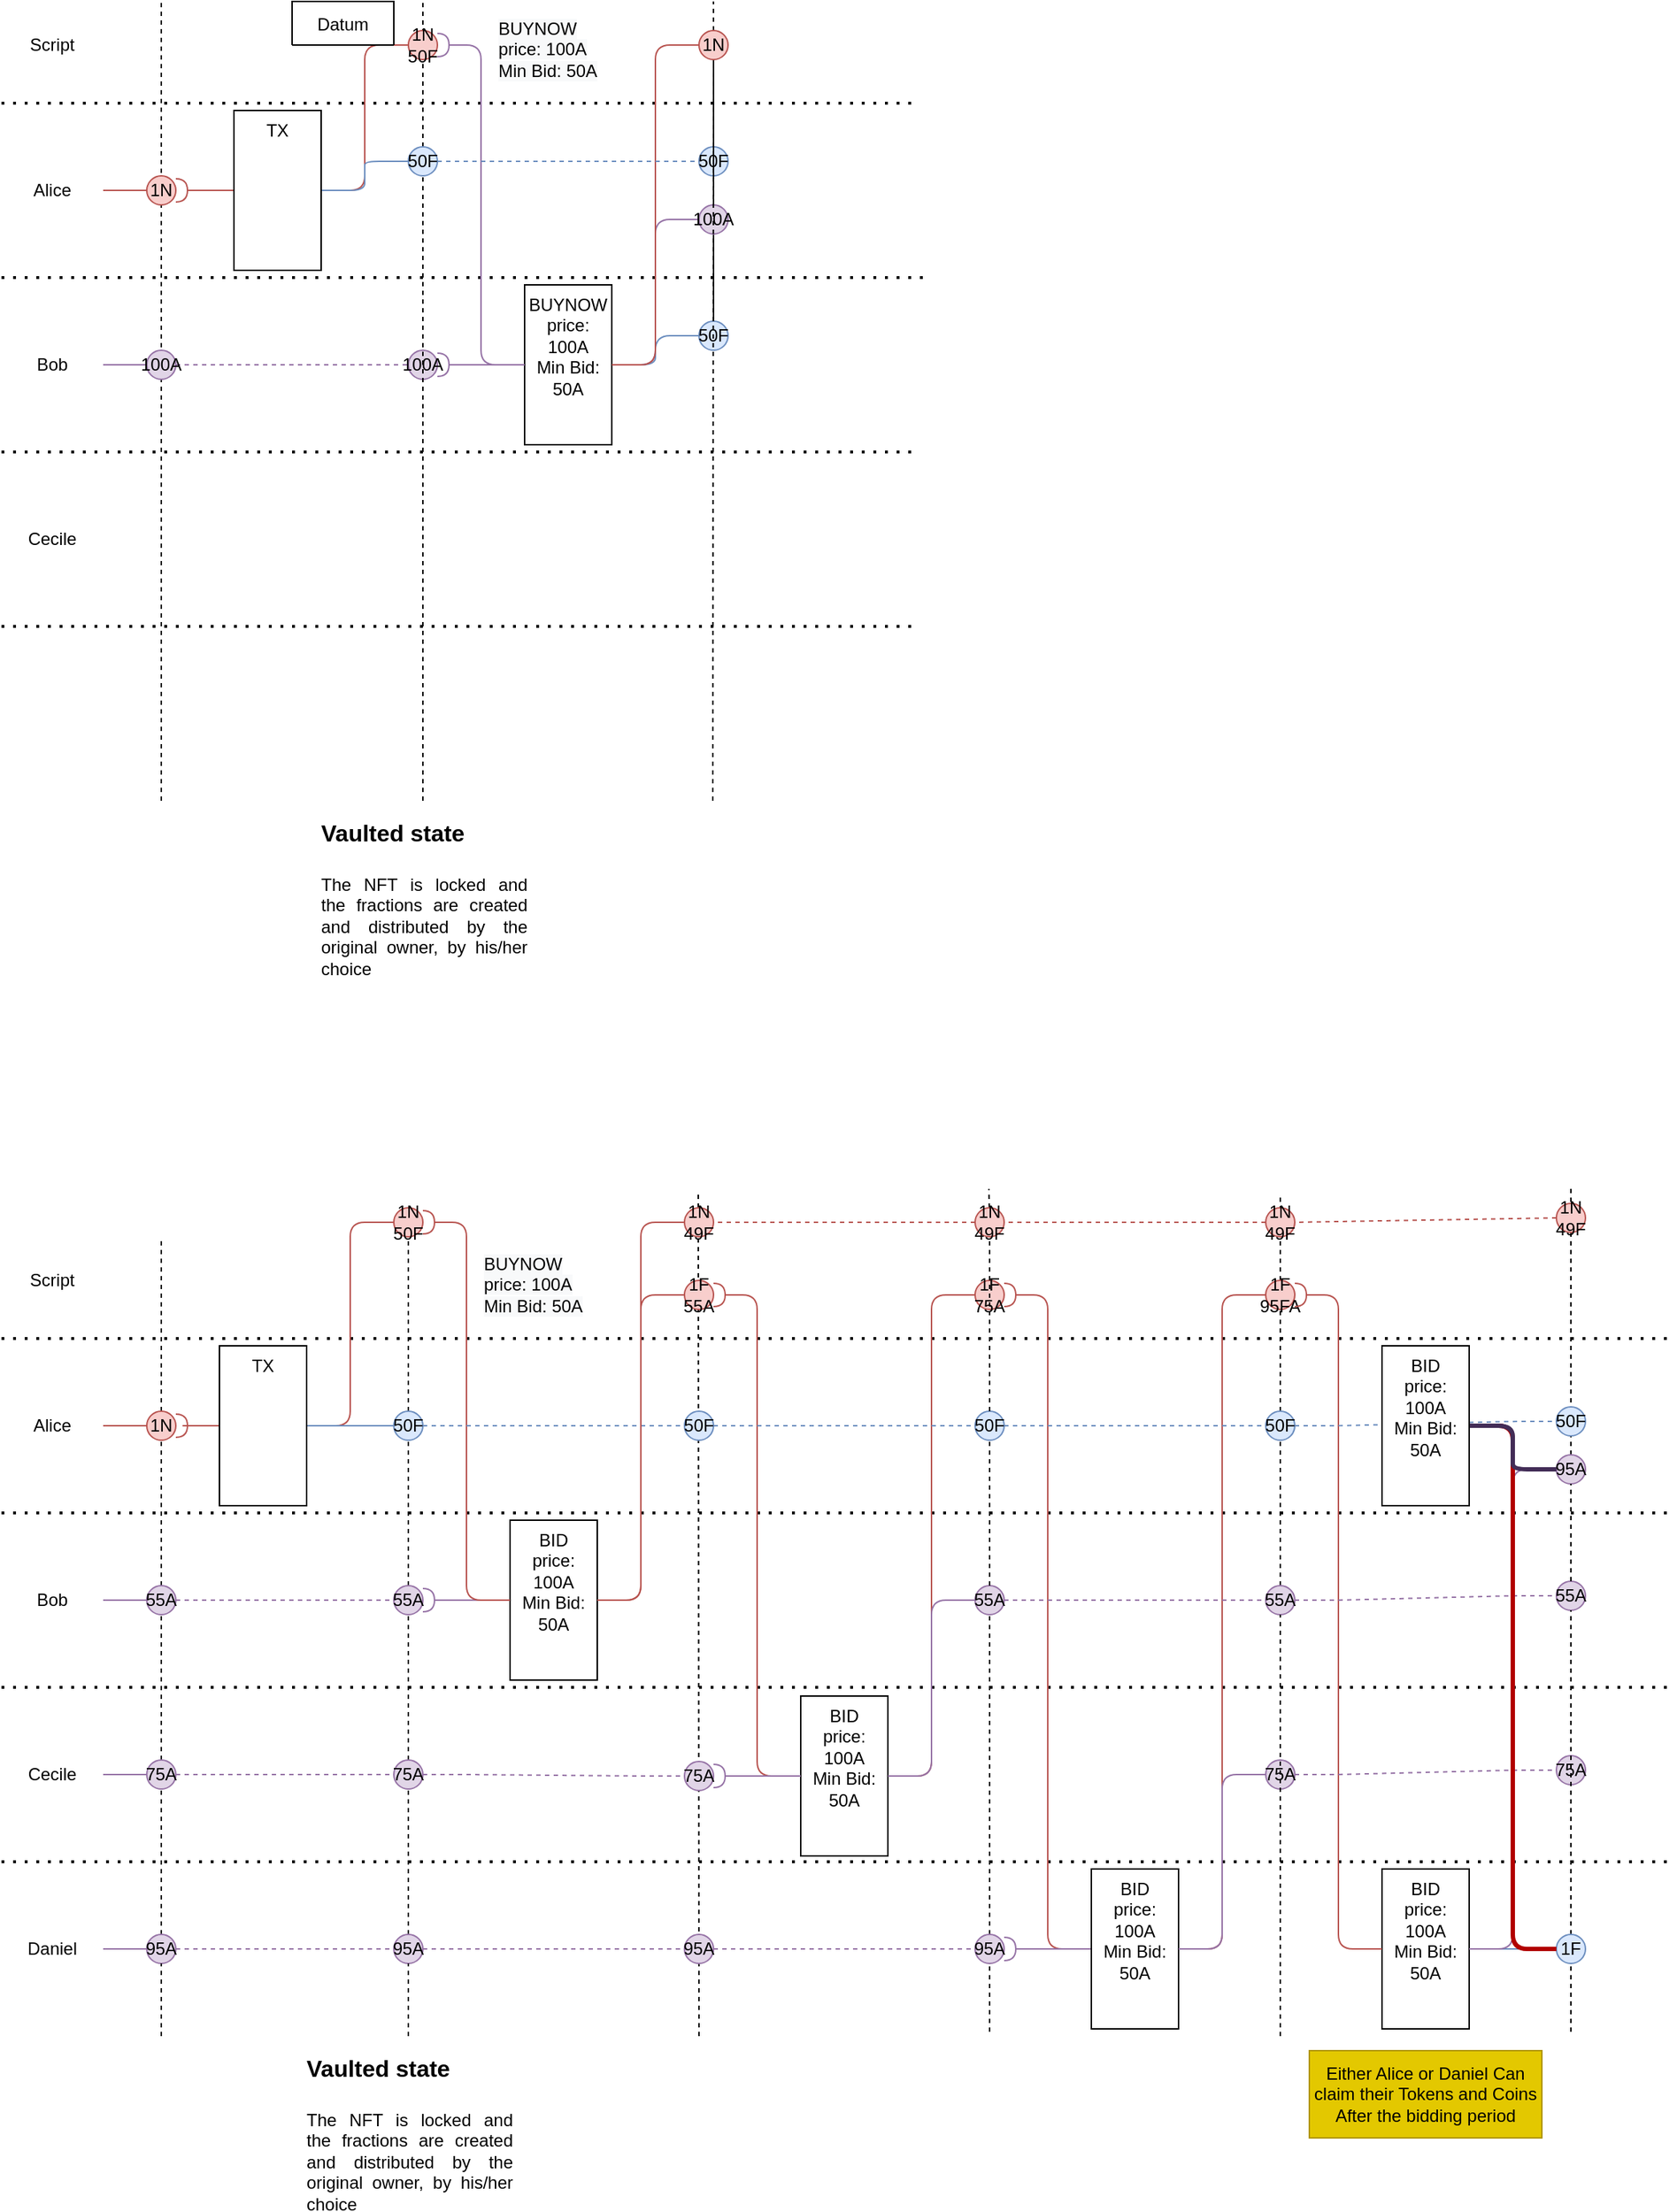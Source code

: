 <mxfile version="15.6.2" type="github">
  <diagram id="kgpKYQtTHZ0yAKxKKP6v" name="Page-1">
    <mxGraphModel dx="1541" dy="871" grid="1" gridSize="10" guides="1" tooltips="1" connect="1" arrows="1" fold="1" page="1" pageScale="1" pageWidth="1169" pageHeight="827" math="0" shadow="0">
      <root>
        <mxCell id="0" />
        <mxCell id="1" parent="0" />
        <mxCell id="J2d8FIiIVOvfi4F4Inv3-109" value="" style="endArrow=none;dashed=1;html=1;rounded=0;startArrow=none;" parent="1" source="J2d8FIiIVOvfi4F4Inv3-118" edge="1">
          <mxGeometry width="50" height="50" relative="1" as="geometry">
            <mxPoint x="890" y="1410" as="sourcePoint" />
            <mxPoint x="890" y="830" as="targetPoint" />
          </mxGeometry>
        </mxCell>
        <mxCell id="J2d8FIiIVOvfi4F4Inv3-75" value="" style="endArrow=none;dashed=1;html=1;rounded=0;startArrow=none;" parent="1" edge="1">
          <mxGeometry width="50" height="50" relative="1" as="geometry">
            <mxPoint x="490" y="1410" as="sourcePoint" />
            <mxPoint x="489.5" y="830" as="targetPoint" />
          </mxGeometry>
        </mxCell>
        <mxCell id="NJu2KTwYoveqr3SWlf5l-42" value="" style="endArrow=none;dashed=1;html=1;rounded=0;startArrow=none;" parent="1" source="NJu2KTwYoveqr3SWlf5l-37" edge="1">
          <mxGeometry width="50" height="50" relative="1" as="geometry">
            <mxPoint x="499.5" y="560" as="sourcePoint" />
            <mxPoint x="499.92" y="10" as="targetPoint" />
          </mxGeometry>
        </mxCell>
        <mxCell id="NJu2KTwYoveqr3SWlf5l-25" value="" style="endArrow=none;dashed=1;html=1;rounded=0;startArrow=none;" parent="1" source="NJu2KTwYoveqr3SWlf5l-24" edge="1">
          <mxGeometry width="50" height="50" relative="1" as="geometry">
            <mxPoint x="300" y="560" as="sourcePoint" />
            <mxPoint x="300" y="10" as="targetPoint" />
          </mxGeometry>
        </mxCell>
        <mxCell id="NJu2KTwYoveqr3SWlf5l-29" value="" style="endArrow=none;dashed=1;html=1;rounded=0;" parent="1" edge="1">
          <mxGeometry width="50" height="50" relative="1" as="geometry">
            <mxPoint x="120" y="560" as="sourcePoint" />
            <mxPoint x="120" y="10" as="targetPoint" />
          </mxGeometry>
        </mxCell>
        <mxCell id="NJu2KTwYoveqr3SWlf5l-8" value="" style="endArrow=none;dashed=1;html=1;dashPattern=1 3;strokeWidth=2;rounded=0;" parent="1" edge="1">
          <mxGeometry width="50" height="50" relative="1" as="geometry">
            <mxPoint x="10" y="80" as="sourcePoint" />
            <mxPoint x="640" y="80" as="targetPoint" />
          </mxGeometry>
        </mxCell>
        <mxCell id="NJu2KTwYoveqr3SWlf5l-10" value="" style="endArrow=none;dashed=1;html=1;dashPattern=1 3;strokeWidth=2;rounded=0;" parent="1" edge="1">
          <mxGeometry width="50" height="50" relative="1" as="geometry">
            <mxPoint x="10" y="200" as="sourcePoint" />
            <mxPoint x="650" y="200" as="targetPoint" />
          </mxGeometry>
        </mxCell>
        <mxCell id="NJu2KTwYoveqr3SWlf5l-11" value="Alice" style="text;html=1;strokeColor=none;fillColor=none;align=center;verticalAlign=middle;whiteSpace=wrap;rounded=0;" parent="1" vertex="1">
          <mxGeometry x="10" y="120" width="70" height="40" as="geometry" />
        </mxCell>
        <mxCell id="NJu2KTwYoveqr3SWlf5l-12" value="" style="endArrow=none;dashed=1;html=1;dashPattern=1 3;strokeWidth=2;rounded=0;" parent="1" edge="1">
          <mxGeometry width="50" height="50" relative="1" as="geometry">
            <mxPoint x="10" y="320" as="sourcePoint" />
            <mxPoint x="640" y="320" as="targetPoint" />
          </mxGeometry>
        </mxCell>
        <mxCell id="NJu2KTwYoveqr3SWlf5l-13" value="Bob" style="text;html=1;strokeColor=none;fillColor=none;align=center;verticalAlign=middle;whiteSpace=wrap;rounded=0;" parent="1" vertex="1">
          <mxGeometry x="10" y="240" width="70" height="40" as="geometry" />
        </mxCell>
        <mxCell id="NJu2KTwYoveqr3SWlf5l-14" value="" style="endArrow=none;dashed=1;html=1;dashPattern=1 3;strokeWidth=2;rounded=0;" parent="1" edge="1">
          <mxGeometry width="50" height="50" relative="1" as="geometry">
            <mxPoint x="10" y="440" as="sourcePoint" />
            <mxPoint x="640" y="440" as="targetPoint" />
          </mxGeometry>
        </mxCell>
        <mxCell id="NJu2KTwYoveqr3SWlf5l-15" value="Cecile" style="text;html=1;strokeColor=none;fillColor=none;align=center;verticalAlign=middle;whiteSpace=wrap;rounded=0;" parent="1" vertex="1">
          <mxGeometry x="10" y="360" width="70" height="40" as="geometry" />
        </mxCell>
        <mxCell id="NJu2KTwYoveqr3SWlf5l-20" style="edgeStyle=entityRelationEdgeStyle;rounded=1;orthogonalLoop=1;jettySize=auto;html=1;endArrow=none;endFill=0;startArrow=halfCircle;startFill=0;fillColor=#f8cecc;strokeColor=#b85450;" parent="1" source="NJu2KTwYoveqr3SWlf5l-16" target="NJu2KTwYoveqr3SWlf5l-19" edge="1">
          <mxGeometry relative="1" as="geometry" />
        </mxCell>
        <mxCell id="NJu2KTwYoveqr3SWlf5l-21" style="edgeStyle=entityRelationEdgeStyle;rounded=1;orthogonalLoop=1;jettySize=auto;html=1;startArrow=none;startFill=0;endArrow=none;endFill=0;fillColor=#f8cecc;strokeColor=#b85450;" parent="1" source="NJu2KTwYoveqr3SWlf5l-16" target="NJu2KTwYoveqr3SWlf5l-11" edge="1">
          <mxGeometry relative="1" as="geometry" />
        </mxCell>
        <mxCell id="NJu2KTwYoveqr3SWlf5l-16" value="1N" style="ellipse;whiteSpace=wrap;html=1;aspect=fixed;fillColor=#f8cecc;strokeColor=#b85450;" parent="1" vertex="1">
          <mxGeometry x="110" y="130" width="20" height="20" as="geometry" />
        </mxCell>
        <mxCell id="NJu2KTwYoveqr3SWlf5l-23" style="edgeStyle=entityRelationEdgeStyle;rounded=1;orthogonalLoop=1;jettySize=auto;html=1;startArrow=none;startFill=0;endArrow=none;endFill=0;fillColor=#f8cecc;strokeColor=#b85450;" parent="1" source="NJu2KTwYoveqr3SWlf5l-19" target="NJu2KTwYoveqr3SWlf5l-22" edge="1">
          <mxGeometry relative="1" as="geometry" />
        </mxCell>
        <mxCell id="NJu2KTwYoveqr3SWlf5l-26" style="edgeStyle=entityRelationEdgeStyle;rounded=1;orthogonalLoop=1;jettySize=auto;html=1;entryX=0;entryY=0.5;entryDx=0;entryDy=0;startArrow=none;startFill=0;endArrow=none;endFill=0;fillColor=#dae8fc;strokeColor=#6c8ebf;" parent="1" source="NJu2KTwYoveqr3SWlf5l-19" target="NJu2KTwYoveqr3SWlf5l-24" edge="1">
          <mxGeometry relative="1" as="geometry" />
        </mxCell>
        <mxCell id="NJu2KTwYoveqr3SWlf5l-19" value="TX" style="rounded=0;whiteSpace=wrap;html=1;verticalAlign=top;" parent="1" vertex="1">
          <mxGeometry x="170" y="85" width="60" height="110" as="geometry" />
        </mxCell>
        <mxCell id="NJu2KTwYoveqr3SWlf5l-22" value="1N&lt;br&gt;50F" style="ellipse;whiteSpace=wrap;html=1;aspect=fixed;fillColor=#f8cecc;strokeColor=#b85450;" parent="1" vertex="1">
          <mxGeometry x="290" y="30" width="20" height="20" as="geometry" />
        </mxCell>
        <mxCell id="NJu2KTwYoveqr3SWlf5l-27" value="Script" style="text;html=1;strokeColor=none;fillColor=none;align=center;verticalAlign=middle;whiteSpace=wrap;rounded=0;" parent="1" vertex="1">
          <mxGeometry x="10" y="20" width="70" height="40" as="geometry" />
        </mxCell>
        <mxCell id="NJu2KTwYoveqr3SWlf5l-30" style="edgeStyle=entityRelationEdgeStyle;rounded=1;orthogonalLoop=1;jettySize=auto;html=1;fontColor=default;startArrow=none;startFill=0;endArrow=none;endFill=0;fillColor=#e1d5e7;strokeColor=#9673a6;" parent="1" source="NJu2KTwYoveqr3SWlf5l-28" target="NJu2KTwYoveqr3SWlf5l-13" edge="1">
          <mxGeometry relative="1" as="geometry" />
        </mxCell>
        <mxCell id="NJu2KTwYoveqr3SWlf5l-32" style="edgeStyle=entityRelationEdgeStyle;rounded=1;orthogonalLoop=1;jettySize=auto;html=1;fontColor=default;startArrow=none;startFill=0;endArrow=none;endFill=0;dashed=1;fillColor=#e1d5e7;strokeColor=#9673a6;" parent="1" source="NJu2KTwYoveqr3SWlf5l-28" target="NJu2KTwYoveqr3SWlf5l-31" edge="1">
          <mxGeometry relative="1" as="geometry" />
        </mxCell>
        <mxCell id="NJu2KTwYoveqr3SWlf5l-28" value="100A" style="ellipse;whiteSpace=wrap;html=1;aspect=fixed;fillColor=#e1d5e7;strokeColor=#9673a6;" parent="1" vertex="1">
          <mxGeometry x="110" y="250" width="20" height="20" as="geometry" />
        </mxCell>
        <mxCell id="NJu2KTwYoveqr3SWlf5l-31" value="100A" style="ellipse;whiteSpace=wrap;html=1;aspect=fixed;fillColor=#e1d5e7;strokeColor=#9673a6;" parent="1" vertex="1">
          <mxGeometry x="290" y="250" width="20" height="20" as="geometry" />
        </mxCell>
        <mxCell id="J2d8FIiIVOvfi4F4Inv3-9" style="edgeStyle=entityRelationEdgeStyle;rounded=1;orthogonalLoop=1;jettySize=auto;html=1;entryX=0;entryY=0.5;entryDx=0;entryDy=0;fontColor=default;startArrow=none;startFill=0;endArrow=none;endFill=0;fillColor=#e1d5e7;strokeColor=#9673a6;" parent="1" source="NJu2KTwYoveqr3SWlf5l-33" target="J2d8FIiIVOvfi4F4Inv3-7" edge="1">
          <mxGeometry relative="1" as="geometry" />
        </mxCell>
        <mxCell id="NJu2KTwYoveqr3SWlf5l-33" value="BUYNOW&lt;br&gt;price: 100A&lt;br&gt;Min Bid:&lt;br&gt;50A" style="rounded=0;whiteSpace=wrap;html=1;verticalAlign=top;" parent="1" vertex="1">
          <mxGeometry x="370" y="205" width="60" height="110" as="geometry" />
        </mxCell>
        <mxCell id="NJu2KTwYoveqr3SWlf5l-34" style="edgeStyle=entityRelationEdgeStyle;rounded=1;orthogonalLoop=1;jettySize=auto;html=1;endArrow=none;endFill=0;startArrow=halfCircle;startFill=0;fillColor=#e1d5e7;strokeColor=#9673a6;exitX=1;exitY=0.5;exitDx=0;exitDy=0;" parent="1" source="NJu2KTwYoveqr3SWlf5l-31" target="NJu2KTwYoveqr3SWlf5l-33" edge="1">
          <mxGeometry relative="1" as="geometry">
            <mxPoint x="140" y="150.0" as="sourcePoint" />
            <mxPoint x="180" y="150.0" as="targetPoint" />
          </mxGeometry>
        </mxCell>
        <mxCell id="NJu2KTwYoveqr3SWlf5l-35" value="&lt;span style=&quot;color: rgb(0 , 0 , 0) ; font-family: &amp;#34;helvetica&amp;#34; ; font-size: 12px ; font-style: normal ; font-weight: 400 ; letter-spacing: normal ; text-align: center ; text-indent: 0px ; text-transform: none ; word-spacing: 0px ; background-color: rgb(248 , 249 , 250) ; display: inline ; float: none&quot;&gt;BUYNOW&lt;/span&gt;&lt;br style=&quot;color: rgb(0 , 0 , 0) ; font-family: &amp;#34;helvetica&amp;#34; ; font-size: 12px ; font-style: normal ; font-weight: 400 ; letter-spacing: normal ; text-align: center ; text-indent: 0px ; text-transform: none ; word-spacing: 0px ; background-color: rgb(248 , 249 , 250)&quot;&gt;&lt;span style=&quot;color: rgb(0 , 0 , 0) ; font-family: &amp;#34;helvetica&amp;#34; ; font-size: 12px ; font-style: normal ; font-weight: 400 ; letter-spacing: normal ; text-align: center ; text-indent: 0px ; text-transform: none ; word-spacing: 0px ; background-color: rgb(248 , 249 , 250) ; display: inline ; float: none&quot;&gt;price: 100A&lt;/span&gt;&lt;br style=&quot;color: rgb(0 , 0 , 0) ; font-family: &amp;#34;helvetica&amp;#34; ; font-size: 12px ; font-style: normal ; font-weight: 400 ; letter-spacing: normal ; text-align: center ; text-indent: 0px ; text-transform: none ; word-spacing: 0px ; background-color: rgb(248 , 249 , 250)&quot;&gt;&lt;span style=&quot;color: rgb(0 , 0 , 0) ; font-family: &amp;#34;helvetica&amp;#34; ; font-size: 12px ; font-style: normal ; font-weight: 400 ; letter-spacing: normal ; text-align: center ; text-indent: 0px ; text-transform: none ; word-spacing: 0px ; background-color: rgb(248 , 249 , 250) ; display: inline ; float: none&quot;&gt;Min Bid:&amp;nbsp;&lt;/span&gt;&lt;span style=&quot;color: rgb(0 , 0 , 0) ; font-family: &amp;#34;helvetica&amp;#34; ; font-size: 12px ; font-style: normal ; font-weight: 400 ; letter-spacing: normal ; text-align: center ; text-indent: 0px ; text-transform: none ; word-spacing: 0px ; background-color: rgb(248 , 249 , 250) ; display: inline ; float: none&quot;&gt;50A&lt;/span&gt;" style="text;whiteSpace=wrap;html=1;fontColor=default;" parent="1" vertex="1">
          <mxGeometry x="350" y="15" width="110" height="50" as="geometry" />
        </mxCell>
        <mxCell id="J2d8FIiIVOvfi4F4Inv3-1" style="edgeStyle=entityRelationEdgeStyle;rounded=1;orthogonalLoop=1;jettySize=auto;html=1;entryX=1;entryY=0.5;entryDx=0;entryDy=0;fontColor=default;startArrow=none;startFill=0;endArrow=none;endFill=0;fillColor=#dae8fc;strokeColor=#6c8ebf;" parent="1" source="NJu2KTwYoveqr3SWlf5l-36" target="NJu2KTwYoveqr3SWlf5l-33" edge="1">
          <mxGeometry relative="1" as="geometry" />
        </mxCell>
        <mxCell id="J2d8FIiIVOvfi4F4Inv3-2" style="edgeStyle=entityRelationEdgeStyle;rounded=1;orthogonalLoop=1;jettySize=auto;html=1;entryX=1;entryY=0.5;entryDx=0;entryDy=0;fontColor=default;startArrow=none;startFill=0;endArrow=none;endFill=0;fillColor=#f8cecc;strokeColor=#b85450;" parent="1" source="NJu2KTwYoveqr3SWlf5l-37" target="NJu2KTwYoveqr3SWlf5l-33" edge="1">
          <mxGeometry relative="1" as="geometry" />
        </mxCell>
        <mxCell id="NJu2KTwYoveqr3SWlf5l-39" style="edgeStyle=entityRelationEdgeStyle;rounded=1;orthogonalLoop=1;jettySize=auto;html=1;endArrow=none;endFill=0;startArrow=halfCircle;startFill=0;fillColor=#e1d5e7;strokeColor=#9673a6;exitX=1;exitY=0.5;exitDx=0;exitDy=0;entryX=0;entryY=0.5;entryDx=0;entryDy=0;" parent="1" source="NJu2KTwYoveqr3SWlf5l-22" target="NJu2KTwYoveqr3SWlf5l-33" edge="1">
          <mxGeometry relative="1" as="geometry">
            <mxPoint x="320.0" y="270.0" as="sourcePoint" />
            <mxPoint x="370" y="270.0" as="targetPoint" />
          </mxGeometry>
        </mxCell>
        <mxCell id="NJu2KTwYoveqr3SWlf5l-41" style="edgeStyle=entityRelationEdgeStyle;rounded=1;orthogonalLoop=1;jettySize=auto;html=1;fontColor=default;startArrow=none;startFill=0;endArrow=none;endFill=0;dashed=1;fillColor=#dae8fc;strokeColor=#6c8ebf;entryX=0;entryY=0.5;entryDx=0;entryDy=0;exitX=1;exitY=0.5;exitDx=0;exitDy=0;" parent="1" source="NJu2KTwYoveqr3SWlf5l-24" target="NJu2KTwYoveqr3SWlf5l-40" edge="1">
          <mxGeometry relative="1" as="geometry">
            <mxPoint x="140" y="270.0" as="sourcePoint" />
            <mxPoint x="300" y="270.0" as="targetPoint" />
          </mxGeometry>
        </mxCell>
        <mxCell id="NJu2KTwYoveqr3SWlf5l-40" value="50F" style="ellipse;aspect=fixed;fillColor=#dae8fc;strokeColor=#6c8ebf;whiteSpace=wrap;html=1;fontColor=default;verticalAlign=middle;" parent="1" vertex="1">
          <mxGeometry x="490" y="110" width="20" height="20" as="geometry" />
        </mxCell>
        <mxCell id="J2d8FIiIVOvfi4F4Inv3-5" value="" style="endArrow=none;dashed=1;html=1;rounded=0;startArrow=none;" parent="1" source="J2d8FIiIVOvfi4F4Inv3-7" target="NJu2KTwYoveqr3SWlf5l-40" edge="1">
          <mxGeometry width="50" height="50" relative="1" as="geometry">
            <mxPoint x="499.5" y="560" as="sourcePoint" />
            <mxPoint x="499.92" y="10" as="targetPoint" />
          </mxGeometry>
        </mxCell>
        <mxCell id="NJu2KTwYoveqr3SWlf5l-36" value="50F" style="ellipse;whiteSpace=wrap;html=1;aspect=fixed;fillColor=#dae8fc;strokeColor=#6c8ebf;" parent="1" vertex="1">
          <mxGeometry x="490" y="230" width="20" height="20" as="geometry" />
        </mxCell>
        <mxCell id="J2d8FIiIVOvfi4F4Inv3-6" value="" style="endArrow=none;dashed=1;html=1;rounded=0;startArrow=none;" parent="1" source="NJu2KTwYoveqr3SWlf5l-37" target="NJu2KTwYoveqr3SWlf5l-36" edge="1">
          <mxGeometry width="50" height="50" relative="1" as="geometry">
            <mxPoint x="499.5" y="560" as="sourcePoint" />
            <mxPoint x="500" y="150" as="targetPoint" />
          </mxGeometry>
        </mxCell>
        <mxCell id="J2d8FIiIVOvfi4F4Inv3-7" value="100A" style="ellipse;whiteSpace=wrap;html=1;aspect=fixed;fillColor=#e1d5e7;strokeColor=#9673a6;" parent="1" vertex="1">
          <mxGeometry x="490" y="150" width="20" height="20" as="geometry" />
        </mxCell>
        <mxCell id="J2d8FIiIVOvfi4F4Inv3-8" value="" style="endArrow=none;dashed=1;html=1;rounded=0;startArrow=none;" parent="1" source="NJu2KTwYoveqr3SWlf5l-36" target="J2d8FIiIVOvfi4F4Inv3-7" edge="1">
          <mxGeometry width="50" height="50" relative="1" as="geometry">
            <mxPoint x="500" y="250" as="sourcePoint" />
            <mxPoint x="500" y="150" as="targetPoint" />
          </mxGeometry>
        </mxCell>
        <mxCell id="J2d8FIiIVOvfi4F4Inv3-11" value="" style="endArrow=none;dashed=1;html=1;rounded=0;" parent="1" target="NJu2KTwYoveqr3SWlf5l-37" edge="1">
          <mxGeometry width="50" height="50" relative="1" as="geometry">
            <mxPoint x="499.5" y="560" as="sourcePoint" />
            <mxPoint x="500" y="270" as="targetPoint" />
          </mxGeometry>
        </mxCell>
        <mxCell id="J2d8FIiIVOvfi4F4Inv3-14" value="" style="endArrow=none;dashed=1;html=1;rounded=0;startArrow=none;" parent="1" source="J2d8FIiIVOvfi4F4Inv3-62" edge="1">
          <mxGeometry width="50" height="50" relative="1" as="geometry">
            <mxPoint x="290" y="1410" as="sourcePoint" />
            <mxPoint x="290" y="860" as="targetPoint" />
          </mxGeometry>
        </mxCell>
        <mxCell id="J2d8FIiIVOvfi4F4Inv3-15" value="" style="endArrow=none;dashed=1;html=1;rounded=0;startArrow=none;" parent="1" source="J2d8FIiIVOvfi4F4Inv3-53" edge="1">
          <mxGeometry width="50" height="50" relative="1" as="geometry">
            <mxPoint x="120" y="1410" as="sourcePoint" />
            <mxPoint x="120" y="860" as="targetPoint" />
          </mxGeometry>
        </mxCell>
        <mxCell id="J2d8FIiIVOvfi4F4Inv3-16" value="" style="endArrow=none;dashed=1;html=1;dashPattern=1 3;strokeWidth=2;rounded=0;" parent="1" edge="1">
          <mxGeometry width="50" height="50" relative="1" as="geometry">
            <mxPoint x="10" y="930" as="sourcePoint" />
            <mxPoint x="1160" y="930" as="targetPoint" />
          </mxGeometry>
        </mxCell>
        <mxCell id="J2d8FIiIVOvfi4F4Inv3-17" value="" style="endArrow=none;dashed=1;html=1;dashPattern=1 3;strokeWidth=2;rounded=0;" parent="1" edge="1">
          <mxGeometry width="50" height="50" relative="1" as="geometry">
            <mxPoint x="10" y="1050" as="sourcePoint" />
            <mxPoint x="1160" y="1050" as="targetPoint" />
          </mxGeometry>
        </mxCell>
        <mxCell id="J2d8FIiIVOvfi4F4Inv3-18" value="Alice" style="text;html=1;strokeColor=none;fillColor=none;align=center;verticalAlign=middle;whiteSpace=wrap;rounded=0;" parent="1" vertex="1">
          <mxGeometry x="10" y="970" width="70" height="40" as="geometry" />
        </mxCell>
        <mxCell id="J2d8FIiIVOvfi4F4Inv3-19" value="" style="endArrow=none;dashed=1;html=1;dashPattern=1 3;strokeWidth=2;rounded=0;" parent="1" edge="1">
          <mxGeometry width="50" height="50" relative="1" as="geometry">
            <mxPoint x="10" y="1170" as="sourcePoint" />
            <mxPoint x="1160" y="1170" as="targetPoint" />
          </mxGeometry>
        </mxCell>
        <mxCell id="J2d8FIiIVOvfi4F4Inv3-20" value="Bob" style="text;html=1;strokeColor=none;fillColor=none;align=center;verticalAlign=middle;whiteSpace=wrap;rounded=0;" parent="1" vertex="1">
          <mxGeometry x="10" y="1090" width="70" height="40" as="geometry" />
        </mxCell>
        <mxCell id="J2d8FIiIVOvfi4F4Inv3-21" value="" style="endArrow=none;dashed=1;html=1;dashPattern=1 3;strokeWidth=2;rounded=0;" parent="1" edge="1">
          <mxGeometry width="50" height="50" relative="1" as="geometry">
            <mxPoint x="10" y="1290" as="sourcePoint" />
            <mxPoint x="1160" y="1290" as="targetPoint" />
          </mxGeometry>
        </mxCell>
        <mxCell id="J2d8FIiIVOvfi4F4Inv3-60" style="edgeStyle=entityRelationEdgeStyle;rounded=1;orthogonalLoop=1;jettySize=auto;html=1;entryX=0;entryY=0.5;entryDx=0;entryDy=0;fontColor=default;startArrow=none;startFill=0;endArrow=none;endFill=0;fillColor=#e1d5e7;strokeColor=#9673a6;" parent="1" source="J2d8FIiIVOvfi4F4Inv3-22" target="J2d8FIiIVOvfi4F4Inv3-53" edge="1">
          <mxGeometry relative="1" as="geometry" />
        </mxCell>
        <mxCell id="J2d8FIiIVOvfi4F4Inv3-22" value="Cecile" style="text;html=1;strokeColor=none;fillColor=none;align=center;verticalAlign=middle;whiteSpace=wrap;rounded=0;" parent="1" vertex="1">
          <mxGeometry x="10" y="1210" width="70" height="40" as="geometry" />
        </mxCell>
        <mxCell id="J2d8FIiIVOvfi4F4Inv3-23" style="edgeStyle=entityRelationEdgeStyle;rounded=1;orthogonalLoop=1;jettySize=auto;html=1;endArrow=none;endFill=0;startArrow=halfCircle;startFill=0;fillColor=#f8cecc;strokeColor=#b85450;" parent="1" source="J2d8FIiIVOvfi4F4Inv3-25" target="J2d8FIiIVOvfi4F4Inv3-28" edge="1">
          <mxGeometry relative="1" as="geometry" />
        </mxCell>
        <mxCell id="J2d8FIiIVOvfi4F4Inv3-24" style="edgeStyle=entityRelationEdgeStyle;rounded=1;orthogonalLoop=1;jettySize=auto;html=1;startArrow=none;startFill=0;endArrow=none;endFill=0;fillColor=#f8cecc;strokeColor=#b85450;" parent="1" source="J2d8FIiIVOvfi4F4Inv3-25" target="J2d8FIiIVOvfi4F4Inv3-18" edge="1">
          <mxGeometry relative="1" as="geometry" />
        </mxCell>
        <mxCell id="J2d8FIiIVOvfi4F4Inv3-25" value="1N" style="ellipse;whiteSpace=wrap;html=1;aspect=fixed;fillColor=#f8cecc;strokeColor=#b85450;" parent="1" vertex="1">
          <mxGeometry x="110" y="980" width="20" height="20" as="geometry" />
        </mxCell>
        <mxCell id="J2d8FIiIVOvfi4F4Inv3-26" style="edgeStyle=entityRelationEdgeStyle;rounded=1;orthogonalLoop=1;jettySize=auto;html=1;startArrow=none;startFill=0;endArrow=none;endFill=0;fillColor=#f8cecc;strokeColor=#b85450;" parent="1" source="J2d8FIiIVOvfi4F4Inv3-28" target="J2d8FIiIVOvfi4F4Inv3-29" edge="1">
          <mxGeometry relative="1" as="geometry" />
        </mxCell>
        <mxCell id="J2d8FIiIVOvfi4F4Inv3-27" style="edgeStyle=entityRelationEdgeStyle;rounded=1;orthogonalLoop=1;jettySize=auto;html=1;entryX=0;entryY=0.5;entryDx=0;entryDy=0;startArrow=none;startFill=0;endArrow=none;endFill=0;fillColor=#dae8fc;strokeColor=#6c8ebf;" parent="1" source="J2d8FIiIVOvfi4F4Inv3-28" target="J2d8FIiIVOvfi4F4Inv3-30" edge="1">
          <mxGeometry relative="1" as="geometry" />
        </mxCell>
        <mxCell id="J2d8FIiIVOvfi4F4Inv3-28" value="TX" style="rounded=0;whiteSpace=wrap;html=1;verticalAlign=top;" parent="1" vertex="1">
          <mxGeometry x="160" y="935" width="60" height="110" as="geometry" />
        </mxCell>
        <mxCell id="J2d8FIiIVOvfi4F4Inv3-29" value="1N&lt;br&gt;50F" style="ellipse;whiteSpace=wrap;html=1;aspect=fixed;fillColor=#f8cecc;strokeColor=#b85450;" parent="1" vertex="1">
          <mxGeometry x="280" y="840" width="20" height="20" as="geometry" />
        </mxCell>
        <mxCell id="J2d8FIiIVOvfi4F4Inv3-30" value="50F" style="ellipse;aspect=fixed;fillColor=#dae8fc;strokeColor=#6c8ebf;whiteSpace=wrap;html=1;fontColor=default;verticalAlign=middle;" parent="1" vertex="1">
          <mxGeometry x="280" y="980" width="20" height="20" as="geometry" />
        </mxCell>
        <mxCell id="J2d8FIiIVOvfi4F4Inv3-31" value="Script" style="text;html=1;strokeColor=none;fillColor=none;align=center;verticalAlign=middle;whiteSpace=wrap;rounded=0;" parent="1" vertex="1">
          <mxGeometry x="10" y="870" width="70" height="40" as="geometry" />
        </mxCell>
        <mxCell id="J2d8FIiIVOvfi4F4Inv3-32" style="edgeStyle=entityRelationEdgeStyle;rounded=1;orthogonalLoop=1;jettySize=auto;html=1;fontColor=default;startArrow=none;startFill=0;endArrow=none;endFill=0;fillColor=#e1d5e7;strokeColor=#9673a6;" parent="1" source="J2d8FIiIVOvfi4F4Inv3-34" target="J2d8FIiIVOvfi4F4Inv3-20" edge="1">
          <mxGeometry relative="1" as="geometry" />
        </mxCell>
        <mxCell id="J2d8FIiIVOvfi4F4Inv3-33" style="edgeStyle=entityRelationEdgeStyle;rounded=1;orthogonalLoop=1;jettySize=auto;html=1;fontColor=default;startArrow=none;startFill=0;endArrow=none;endFill=0;dashed=1;fillColor=#e1d5e7;strokeColor=#9673a6;" parent="1" source="J2d8FIiIVOvfi4F4Inv3-34" target="J2d8FIiIVOvfi4F4Inv3-35" edge="1">
          <mxGeometry relative="1" as="geometry" />
        </mxCell>
        <mxCell id="J2d8FIiIVOvfi4F4Inv3-34" value="55A" style="ellipse;whiteSpace=wrap;html=1;aspect=fixed;fillColor=#e1d5e7;strokeColor=#9673a6;" parent="1" vertex="1">
          <mxGeometry x="110" y="1100" width="20" height="20" as="geometry" />
        </mxCell>
        <mxCell id="J2d8FIiIVOvfi4F4Inv3-35" value="55A" style="ellipse;whiteSpace=wrap;html=1;aspect=fixed;fillColor=#e1d5e7;strokeColor=#9673a6;" parent="1" vertex="1">
          <mxGeometry x="280" y="1100" width="20" height="20" as="geometry" />
        </mxCell>
        <mxCell id="J2d8FIiIVOvfi4F4Inv3-37" value="BID&lt;br&gt;price: 100A&lt;br&gt;Min Bid:&lt;br&gt;50A" style="rounded=0;whiteSpace=wrap;html=1;verticalAlign=top;" parent="1" vertex="1">
          <mxGeometry x="360" y="1055" width="60" height="110" as="geometry" />
        </mxCell>
        <mxCell id="J2d8FIiIVOvfi4F4Inv3-38" style="edgeStyle=entityRelationEdgeStyle;rounded=1;orthogonalLoop=1;jettySize=auto;html=1;endArrow=none;endFill=0;startArrow=halfCircle;startFill=0;fillColor=#e1d5e7;strokeColor=#9673a6;exitX=1;exitY=0.5;exitDx=0;exitDy=0;" parent="1" source="J2d8FIiIVOvfi4F4Inv3-35" target="J2d8FIiIVOvfi4F4Inv3-37" edge="1">
          <mxGeometry relative="1" as="geometry">
            <mxPoint x="130" y="1000.0" as="sourcePoint" />
            <mxPoint x="170" y="1000.0" as="targetPoint" />
          </mxGeometry>
        </mxCell>
        <mxCell id="J2d8FIiIVOvfi4F4Inv3-39" value="&lt;span style=&quot;color: rgb(0 , 0 , 0) ; font-family: &amp;#34;helvetica&amp;#34; ; font-size: 12px ; font-style: normal ; font-weight: 400 ; letter-spacing: normal ; text-align: center ; text-indent: 0px ; text-transform: none ; word-spacing: 0px ; background-color: rgb(248 , 249 , 250) ; display: inline ; float: none&quot;&gt;BUYNOW&lt;/span&gt;&lt;br style=&quot;color: rgb(0 , 0 , 0) ; font-family: &amp;#34;helvetica&amp;#34; ; font-size: 12px ; font-style: normal ; font-weight: 400 ; letter-spacing: normal ; text-align: center ; text-indent: 0px ; text-transform: none ; word-spacing: 0px ; background-color: rgb(248 , 249 , 250)&quot;&gt;&lt;span style=&quot;color: rgb(0 , 0 , 0) ; font-family: &amp;#34;helvetica&amp;#34; ; font-size: 12px ; font-style: normal ; font-weight: 400 ; letter-spacing: normal ; text-align: center ; text-indent: 0px ; text-transform: none ; word-spacing: 0px ; background-color: rgb(248 , 249 , 250) ; display: inline ; float: none&quot;&gt;price: 100A&lt;/span&gt;&lt;br style=&quot;color: rgb(0 , 0 , 0) ; font-family: &amp;#34;helvetica&amp;#34; ; font-size: 12px ; font-style: normal ; font-weight: 400 ; letter-spacing: normal ; text-align: center ; text-indent: 0px ; text-transform: none ; word-spacing: 0px ; background-color: rgb(248 , 249 , 250)&quot;&gt;&lt;span style=&quot;color: rgb(0 , 0 , 0) ; font-family: &amp;#34;helvetica&amp;#34; ; font-size: 12px ; font-style: normal ; font-weight: 400 ; letter-spacing: normal ; text-align: center ; text-indent: 0px ; text-transform: none ; word-spacing: 0px ; background-color: rgb(248 , 249 , 250) ; display: inline ; float: none&quot;&gt;Min Bid:&amp;nbsp;&lt;/span&gt;&lt;span style=&quot;color: rgb(0 , 0 , 0) ; font-family: &amp;#34;helvetica&amp;#34; ; font-size: 12px ; font-style: normal ; font-weight: 400 ; letter-spacing: normal ; text-align: center ; text-indent: 0px ; text-transform: none ; word-spacing: 0px ; background-color: rgb(248 , 249 , 250) ; display: inline ; float: none&quot;&gt;50A&lt;/span&gt;" style="text;whiteSpace=wrap;html=1;fontColor=default;" parent="1" vertex="1">
          <mxGeometry x="340" y="865" width="110" height="50" as="geometry" />
        </mxCell>
        <mxCell id="J2d8FIiIVOvfi4F4Inv3-41" style="edgeStyle=entityRelationEdgeStyle;rounded=1;orthogonalLoop=1;jettySize=auto;html=1;entryX=1;entryY=0.5;entryDx=0;entryDy=0;fontColor=default;startArrow=none;startFill=0;endArrow=none;endFill=0;fillColor=#f8cecc;strokeColor=#b85450;" parent="1" source="J2d8FIiIVOvfi4F4Inv3-50" target="J2d8FIiIVOvfi4F4Inv3-37" edge="1">
          <mxGeometry relative="1" as="geometry" />
        </mxCell>
        <mxCell id="J2d8FIiIVOvfi4F4Inv3-42" style="edgeStyle=entityRelationEdgeStyle;rounded=1;orthogonalLoop=1;jettySize=auto;html=1;endArrow=none;endFill=0;startArrow=halfCircle;startFill=0;fillColor=#f8cecc;strokeColor=#b85450;exitX=1;exitY=0.5;exitDx=0;exitDy=0;entryX=0;entryY=0.5;entryDx=0;entryDy=0;" parent="1" source="J2d8FIiIVOvfi4F4Inv3-29" target="J2d8FIiIVOvfi4F4Inv3-37" edge="1">
          <mxGeometry relative="1" as="geometry">
            <mxPoint x="310.0" y="1120" as="sourcePoint" />
            <mxPoint x="360" y="1120" as="targetPoint" />
          </mxGeometry>
        </mxCell>
        <mxCell id="J2d8FIiIVOvfi4F4Inv3-43" style="edgeStyle=entityRelationEdgeStyle;rounded=1;orthogonalLoop=1;jettySize=auto;html=1;fontColor=default;startArrow=none;startFill=0;endArrow=none;endFill=0;dashed=1;fillColor=#dae8fc;strokeColor=#6c8ebf;entryX=0;entryY=0.5;entryDx=0;entryDy=0;exitX=1;exitY=0.5;exitDx=0;exitDy=0;" parent="1" source="J2d8FIiIVOvfi4F4Inv3-30" target="J2d8FIiIVOvfi4F4Inv3-44" edge="1">
          <mxGeometry relative="1" as="geometry">
            <mxPoint x="130" y="1120" as="sourcePoint" />
            <mxPoint x="290" y="1120" as="targetPoint" />
          </mxGeometry>
        </mxCell>
        <mxCell id="J2d8FIiIVOvfi4F4Inv3-45" value="" style="endArrow=none;dashed=1;html=1;rounded=0;startArrow=none;" parent="1" target="J2d8FIiIVOvfi4F4Inv3-44" edge="1">
          <mxGeometry width="50" height="50" relative="1" as="geometry">
            <mxPoint x="490" y="1000" as="sourcePoint" />
            <mxPoint x="489.92" y="860" as="targetPoint" />
          </mxGeometry>
        </mxCell>
        <mxCell id="J2d8FIiIVOvfi4F4Inv3-50" value="1N&lt;br&gt;49F" style="ellipse;whiteSpace=wrap;html=1;aspect=fixed;fillColor=#f8cecc;strokeColor=#b85450;" parent="1" vertex="1">
          <mxGeometry x="480" y="840" width="20" height="20" as="geometry" />
        </mxCell>
        <mxCell id="J2d8FIiIVOvfi4F4Inv3-44" value="50F" style="ellipse;aspect=fixed;fillColor=#dae8fc;strokeColor=#6c8ebf;whiteSpace=wrap;html=1;fontColor=default;verticalAlign=middle;" parent="1" vertex="1">
          <mxGeometry x="480" y="980" width="20" height="20" as="geometry" />
        </mxCell>
        <mxCell id="J2d8FIiIVOvfi4F4Inv3-53" value="75A" style="ellipse;whiteSpace=wrap;html=1;aspect=fixed;fillColor=#e1d5e7;strokeColor=#9673a6;" parent="1" vertex="1">
          <mxGeometry x="110" y="1220" width="20" height="20" as="geometry" />
        </mxCell>
        <mxCell id="J2d8FIiIVOvfi4F4Inv3-54" value="" style="endArrow=none;dashed=1;html=1;rounded=0;startArrow=none;" parent="1" source="J2d8FIiIVOvfi4F4Inv3-55" target="J2d8FIiIVOvfi4F4Inv3-53" edge="1">
          <mxGeometry width="50" height="50" relative="1" as="geometry">
            <mxPoint x="120" y="1410" as="sourcePoint" />
            <mxPoint x="120" y="860" as="targetPoint" />
          </mxGeometry>
        </mxCell>
        <mxCell id="J2d8FIiIVOvfi4F4Inv3-55" value="95A" style="ellipse;whiteSpace=wrap;html=1;aspect=fixed;fillColor=#e1d5e7;strokeColor=#9673a6;" parent="1" vertex="1">
          <mxGeometry x="110" y="1340" width="20" height="20" as="geometry" />
        </mxCell>
        <mxCell id="J2d8FIiIVOvfi4F4Inv3-56" value="" style="endArrow=none;dashed=1;html=1;rounded=0;" parent="1" target="J2d8FIiIVOvfi4F4Inv3-55" edge="1">
          <mxGeometry width="50" height="50" relative="1" as="geometry">
            <mxPoint x="120" y="1410" as="sourcePoint" />
            <mxPoint x="120" y="1240" as="targetPoint" />
          </mxGeometry>
        </mxCell>
        <mxCell id="J2d8FIiIVOvfi4F4Inv3-61" style="edgeStyle=entityRelationEdgeStyle;rounded=1;orthogonalLoop=1;jettySize=auto;html=1;entryX=0;entryY=0.5;entryDx=0;entryDy=0;fontColor=default;startArrow=none;startFill=0;endArrow=none;endFill=0;fillColor=#e1d5e7;strokeColor=#9673a6;" parent="1" source="J2d8FIiIVOvfi4F4Inv3-57" target="J2d8FIiIVOvfi4F4Inv3-55" edge="1">
          <mxGeometry relative="1" as="geometry" />
        </mxCell>
        <mxCell id="J2d8FIiIVOvfi4F4Inv3-57" value="Daniel" style="text;html=1;strokeColor=none;fillColor=none;align=center;verticalAlign=middle;whiteSpace=wrap;rounded=0;" parent="1" vertex="1">
          <mxGeometry x="10" y="1330" width="70" height="40" as="geometry" />
        </mxCell>
        <mxCell id="J2d8FIiIVOvfi4F4Inv3-62" value="75A&lt;span style=&quot;color: rgba(0 , 0 , 0 , 0) ; font-family: monospace ; font-size: 0px&quot;&gt;%3CmxGraphModel%3E%3Croot%3E%3CmxCell%20id%3D%220%22%2F%3E%3CmxCell%20id%3D%221%22%20parent%3D%220%22%2F%3E%3CmxCell%20id%3D%222%22%20value%3D%2255A%22%20style%3D%22ellipse%3BwhiteSpace%3Dwrap%3Bhtml%3D1%3Baspect%3Dfixed%3BfillColor%3D%23e1d5e7%3BstrokeColor%3D%239673a6%3B%22%20vertex%3D%221%22%20parent%3D%221%22%3E%3CmxGeometry%20x%3D%22290%22%20y%3D%221100%22%20width%3D%2220%22%20height%3D%2220%22%20as%3D%22geometry%22%2F%3E%3C%2FmxCell%3E%3C%2Froot%3E%3C%2FmxGraphModel%3E&lt;/span&gt;" style="ellipse;whiteSpace=wrap;html=1;aspect=fixed;fillColor=#e1d5e7;strokeColor=#9673a6;" parent="1" vertex="1">
          <mxGeometry x="280" y="1220" width="20" height="20" as="geometry" />
        </mxCell>
        <mxCell id="J2d8FIiIVOvfi4F4Inv3-63" value="" style="endArrow=none;dashed=1;html=1;rounded=0;startArrow=none;" parent="1" source="J2d8FIiIVOvfi4F4Inv3-64" target="J2d8FIiIVOvfi4F4Inv3-62" edge="1">
          <mxGeometry width="50" height="50" relative="1" as="geometry">
            <mxPoint x="290" y="1410" as="sourcePoint" />
            <mxPoint x="290" y="860" as="targetPoint" />
          </mxGeometry>
        </mxCell>
        <mxCell id="J2d8FIiIVOvfi4F4Inv3-64" value="95A" style="ellipse;whiteSpace=wrap;html=1;aspect=fixed;fillColor=#e1d5e7;strokeColor=#9673a6;" parent="1" vertex="1">
          <mxGeometry x="280" y="1340" width="20" height="20" as="geometry" />
        </mxCell>
        <mxCell id="J2d8FIiIVOvfi4F4Inv3-65" value="" style="endArrow=none;dashed=1;html=1;rounded=0;" parent="1" target="J2d8FIiIVOvfi4F4Inv3-64" edge="1">
          <mxGeometry width="50" height="50" relative="1" as="geometry">
            <mxPoint x="290" y="1410" as="sourcePoint" />
            <mxPoint x="290" y="1240" as="targetPoint" />
          </mxGeometry>
        </mxCell>
        <mxCell id="J2d8FIiIVOvfi4F4Inv3-66" style="edgeStyle=entityRelationEdgeStyle;rounded=1;orthogonalLoop=1;jettySize=auto;html=1;fontColor=default;startArrow=none;startFill=0;endArrow=none;endFill=0;dashed=1;fillColor=#e1d5e7;strokeColor=#9673a6;exitX=1;exitY=0.5;exitDx=0;exitDy=0;entryX=0;entryY=0.5;entryDx=0;entryDy=0;" parent="1" source="J2d8FIiIVOvfi4F4Inv3-53" target="J2d8FIiIVOvfi4F4Inv3-62" edge="1">
          <mxGeometry relative="1" as="geometry">
            <mxPoint x="140" y="1120" as="sourcePoint" />
            <mxPoint x="300" y="1120" as="targetPoint" />
          </mxGeometry>
        </mxCell>
        <mxCell id="J2d8FIiIVOvfi4F4Inv3-67" style="edgeStyle=entityRelationEdgeStyle;rounded=1;orthogonalLoop=1;jettySize=auto;html=1;fontColor=default;startArrow=none;startFill=0;endArrow=none;endFill=0;dashed=1;fillColor=#e1d5e7;strokeColor=#9673a6;entryX=0;entryY=0.5;entryDx=0;entryDy=0;exitX=1;exitY=0.5;exitDx=0;exitDy=0;" parent="1" source="J2d8FIiIVOvfi4F4Inv3-55" target="J2d8FIiIVOvfi4F4Inv3-64" edge="1">
          <mxGeometry relative="1" as="geometry">
            <mxPoint x="150" y="1130" as="sourcePoint" />
            <mxPoint x="310" y="1130" as="targetPoint" />
          </mxGeometry>
        </mxCell>
        <mxCell id="J2d8FIiIVOvfi4F4Inv3-72" style="edgeStyle=entityRelationEdgeStyle;rounded=1;orthogonalLoop=1;jettySize=auto;html=1;fontColor=default;startArrow=none;startFill=0;endArrow=none;endFill=0;fillColor=#f8cecc;strokeColor=#b85450;" parent="1" source="J2d8FIiIVOvfi4F4Inv3-70" target="J2d8FIiIVOvfi4F4Inv3-37" edge="1">
          <mxGeometry relative="1" as="geometry" />
        </mxCell>
        <mxCell id="J2d8FIiIVOvfi4F4Inv3-81" style="edgeStyle=entityRelationEdgeStyle;rounded=1;orthogonalLoop=1;jettySize=auto;html=1;entryX=0;entryY=0.5;entryDx=0;entryDy=0;fontColor=default;startArrow=halfCircle;startFill=0;endArrow=none;endFill=0;fillColor=#f8cecc;strokeColor=#b85450;" parent="1" source="J2d8FIiIVOvfi4F4Inv3-70" target="J2d8FIiIVOvfi4F4Inv3-73" edge="1">
          <mxGeometry relative="1" as="geometry" />
        </mxCell>
        <mxCell id="J2d8FIiIVOvfi4F4Inv3-70" value="1F&lt;br&gt;55A" style="ellipse;whiteSpace=wrap;html=1;aspect=fixed;fillColor=#f8cecc;strokeColor=#b85450;" parent="1" vertex="1">
          <mxGeometry x="480" y="890" width="20" height="20" as="geometry" />
        </mxCell>
        <mxCell id="J2d8FIiIVOvfi4F4Inv3-73" value="BID&lt;br&gt;price: 100A&lt;br&gt;Min Bid:&lt;br&gt;50A" style="rounded=0;whiteSpace=wrap;html=1;verticalAlign=top;" parent="1" vertex="1">
          <mxGeometry x="560" y="1176" width="60" height="110" as="geometry" />
        </mxCell>
        <mxCell id="J2d8FIiIVOvfi4F4Inv3-80" style="edgeStyle=entityRelationEdgeStyle;rounded=1;orthogonalLoop=1;jettySize=auto;html=1;entryX=0;entryY=0.5;entryDx=0;entryDy=0;fontColor=default;startArrow=halfCircle;startFill=0;endArrow=none;endFill=0;fillColor=#e1d5e7;strokeColor=#9673a6;" parent="1" source="J2d8FIiIVOvfi4F4Inv3-74" target="J2d8FIiIVOvfi4F4Inv3-73" edge="1">
          <mxGeometry relative="1" as="geometry" />
        </mxCell>
        <mxCell id="J2d8FIiIVOvfi4F4Inv3-74" value="75A&lt;span style=&quot;color: rgba(0 , 0 , 0 , 0) ; font-family: monospace ; font-size: 0px&quot;&gt;%3CmxGraphModel%3E%3Croot%3E%3CmxCell%20id%3D%220%22%2F%3E%3CmxCell%20id%3D%221%22%20parent%3D%220%22%2F%3E%3CmxCell%20id%3D%222%22%20value%3D%2255A%22%20style%3D%22ellipse%3BwhiteSpace%3Dwrap%3Bhtml%3D1%3Baspect%3Dfixed%3BfillColor%3D%23e1d5e7%3BstrokeColor%3D%239673a6%3B%22%20vertex%3D%221%22%20parent%3D%221%22%3E%3CmxGeometry%20x%3D%22290%22%20y%3D%221100%22%20width%3D%2220%22%20height%3D%2220%22%20as%3D%22geometry%22%2F%3E%3C%2FmxCell%3E%3C%2Froot%3E%3C%2FmxGraphModel%3E&lt;/span&gt;" style="ellipse;whiteSpace=wrap;html=1;aspect=fixed;fillColor=#e1d5e7;strokeColor=#9673a6;" parent="1" vertex="1">
          <mxGeometry x="480" y="1221" width="20" height="20" as="geometry" />
        </mxCell>
        <mxCell id="J2d8FIiIVOvfi4F4Inv3-76" value="95A" style="ellipse;whiteSpace=wrap;html=1;aspect=fixed;fillColor=#e1d5e7;strokeColor=#9673a6;" parent="1" vertex="1">
          <mxGeometry x="480" y="1340" width="20" height="20" as="geometry" />
        </mxCell>
        <mxCell id="J2d8FIiIVOvfi4F4Inv3-78" style="edgeStyle=entityRelationEdgeStyle;rounded=1;orthogonalLoop=1;jettySize=auto;html=1;fontColor=default;startArrow=none;startFill=0;endArrow=none;endFill=0;dashed=1;fillColor=#e1d5e7;strokeColor=#9673a6;entryX=0;entryY=0.5;entryDx=0;entryDy=0;exitX=1;exitY=0.5;exitDx=0;exitDy=0;" parent="1" source="J2d8FIiIVOvfi4F4Inv3-64" target="J2d8FIiIVOvfi4F4Inv3-76" edge="1">
          <mxGeometry relative="1" as="geometry">
            <mxPoint x="130" y="1360" as="sourcePoint" />
            <mxPoint x="290" y="1360" as="targetPoint" />
          </mxGeometry>
        </mxCell>
        <mxCell id="J2d8FIiIVOvfi4F4Inv3-79" style="edgeStyle=entityRelationEdgeStyle;rounded=1;orthogonalLoop=1;jettySize=auto;html=1;fontColor=default;startArrow=none;startFill=0;endArrow=none;endFill=0;dashed=1;fillColor=#e1d5e7;strokeColor=#9673a6;entryX=0;entryY=0.5;entryDx=0;entryDy=0;exitX=1;exitY=0.5;exitDx=0;exitDy=0;" parent="1" source="J2d8FIiIVOvfi4F4Inv3-62" target="J2d8FIiIVOvfi4F4Inv3-74" edge="1">
          <mxGeometry relative="1" as="geometry">
            <mxPoint x="140" y="1370" as="sourcePoint" />
            <mxPoint x="300" y="1370" as="targetPoint" />
          </mxGeometry>
        </mxCell>
        <mxCell id="J2d8FIiIVOvfi4F4Inv3-82" value="" style="endArrow=none;dashed=1;html=1;rounded=0;startArrow=none;" parent="1" source="J2d8FIiIVOvfi4F4Inv3-95" edge="1">
          <mxGeometry width="50" height="50" relative="1" as="geometry">
            <mxPoint x="690" y="1407" as="sourcePoint" />
            <mxPoint x="689.5" y="827" as="targetPoint" />
          </mxGeometry>
        </mxCell>
        <mxCell id="J2d8FIiIVOvfi4F4Inv3-84" style="edgeStyle=entityRelationEdgeStyle;rounded=1;orthogonalLoop=1;jettySize=auto;html=1;entryX=1;entryY=0.5;entryDx=0;entryDy=0;fontColor=default;startArrow=none;startFill=0;endArrow=none;endFill=0;fillColor=#f8cecc;strokeColor=#b85450;" parent="1" source="J2d8FIiIVOvfi4F4Inv3-83" target="J2d8FIiIVOvfi4F4Inv3-73" edge="1">
          <mxGeometry relative="1" as="geometry" />
        </mxCell>
        <mxCell id="J2d8FIiIVOvfi4F4Inv3-113" style="edgeStyle=entityRelationEdgeStyle;rounded=1;orthogonalLoop=1;jettySize=auto;html=1;fontColor=default;startArrow=halfCircle;startFill=0;endArrow=none;endFill=0;fillColor=#f8cecc;strokeColor=#b85450;" parent="1" source="J2d8FIiIVOvfi4F4Inv3-83" target="J2d8FIiIVOvfi4F4Inv3-99" edge="1">
          <mxGeometry relative="1" as="geometry" />
        </mxCell>
        <mxCell id="J2d8FIiIVOvfi4F4Inv3-83" value="1F&lt;br&gt;75A" style="ellipse;whiteSpace=wrap;html=1;aspect=fixed;fillColor=#f8cecc;strokeColor=#b85450;" parent="1" vertex="1">
          <mxGeometry x="680" y="890" width="20" height="20" as="geometry" />
        </mxCell>
        <mxCell id="J2d8FIiIVOvfi4F4Inv3-88" style="edgeStyle=entityRelationEdgeStyle;rounded=1;orthogonalLoop=1;jettySize=auto;html=1;entryX=1;entryY=0.5;entryDx=0;entryDy=0;fontColor=default;startArrow=none;startFill=0;endArrow=none;endFill=0;fillColor=#e1d5e7;strokeColor=#9673a6;" parent="1" source="J2d8FIiIVOvfi4F4Inv3-86" target="J2d8FIiIVOvfi4F4Inv3-73" edge="1">
          <mxGeometry relative="1" as="geometry" />
        </mxCell>
        <mxCell id="J2d8FIiIVOvfi4F4Inv3-86" value="55A" style="ellipse;whiteSpace=wrap;html=1;aspect=fixed;fillColor=#e1d5e7;strokeColor=#9673a6;" parent="1" vertex="1">
          <mxGeometry x="680" y="1100" width="20" height="20" as="geometry" />
        </mxCell>
        <mxCell id="J2d8FIiIVOvfi4F4Inv3-87" value="" style="endArrow=none;dashed=1;html=1;rounded=0;startArrow=none;" parent="1" source="J2d8FIiIVOvfi4F4Inv3-89" target="J2d8FIiIVOvfi4F4Inv3-86" edge="1">
          <mxGeometry width="50" height="50" relative="1" as="geometry">
            <mxPoint x="690" y="1407" as="sourcePoint" />
            <mxPoint x="689.5" y="827" as="targetPoint" />
          </mxGeometry>
        </mxCell>
        <mxCell id="J2d8FIiIVOvfi4F4Inv3-112" style="edgeStyle=entityRelationEdgeStyle;rounded=1;orthogonalLoop=1;jettySize=auto;html=1;entryX=0;entryY=0.5;entryDx=0;entryDy=0;fontColor=default;startArrow=halfCircle;startFill=0;endArrow=none;endFill=0;fillColor=#e1d5e7;strokeColor=#9673a6;" parent="1" source="J2d8FIiIVOvfi4F4Inv3-89" target="J2d8FIiIVOvfi4F4Inv3-99" edge="1">
          <mxGeometry relative="1" as="geometry" />
        </mxCell>
        <mxCell id="J2d8FIiIVOvfi4F4Inv3-89" value="95A" style="ellipse;whiteSpace=wrap;html=1;aspect=fixed;fillColor=#e1d5e7;strokeColor=#9673a6;" parent="1" vertex="1">
          <mxGeometry x="680" y="1340" width="20" height="20" as="geometry" />
        </mxCell>
        <mxCell id="J2d8FIiIVOvfi4F4Inv3-90" value="" style="endArrow=none;dashed=1;html=1;rounded=0;startArrow=none;" parent="1" target="J2d8FIiIVOvfi4F4Inv3-89" edge="1">
          <mxGeometry width="50" height="50" relative="1" as="geometry">
            <mxPoint x="690" y="1407" as="sourcePoint" />
            <mxPoint x="690" y="1120" as="targetPoint" />
          </mxGeometry>
        </mxCell>
        <mxCell id="J2d8FIiIVOvfi4F4Inv3-91" style="edgeStyle=entityRelationEdgeStyle;rounded=1;orthogonalLoop=1;jettySize=auto;html=1;fontColor=default;startArrow=none;startFill=0;endArrow=none;endFill=0;dashed=1;fillColor=#e1d5e7;strokeColor=#9673a6;entryX=0;entryY=0.5;entryDx=0;entryDy=0;exitX=1;exitY=0.5;exitDx=0;exitDy=0;" parent="1" source="J2d8FIiIVOvfi4F4Inv3-76" target="J2d8FIiIVOvfi4F4Inv3-89" edge="1">
          <mxGeometry relative="1" as="geometry">
            <mxPoint x="310" y="1360" as="sourcePoint" />
            <mxPoint x="490" y="1360" as="targetPoint" />
          </mxGeometry>
        </mxCell>
        <mxCell id="J2d8FIiIVOvfi4F4Inv3-92" value="50F" style="ellipse;aspect=fixed;fillColor=#dae8fc;strokeColor=#6c8ebf;whiteSpace=wrap;html=1;fontColor=default;verticalAlign=middle;" parent="1" vertex="1">
          <mxGeometry x="680" y="980" width="20" height="20" as="geometry" />
        </mxCell>
        <mxCell id="J2d8FIiIVOvfi4F4Inv3-93" value="" style="endArrow=none;dashed=1;html=1;rounded=0;startArrow=none;" parent="1" source="J2d8FIiIVOvfi4F4Inv3-86" target="J2d8FIiIVOvfi4F4Inv3-92" edge="1">
          <mxGeometry width="50" height="50" relative="1" as="geometry">
            <mxPoint x="690" y="1100" as="sourcePoint" />
            <mxPoint x="689.5" y="827" as="targetPoint" />
          </mxGeometry>
        </mxCell>
        <mxCell id="J2d8FIiIVOvfi4F4Inv3-94" style="edgeStyle=entityRelationEdgeStyle;rounded=1;orthogonalLoop=1;jettySize=auto;html=1;fontColor=default;startArrow=none;startFill=0;endArrow=none;endFill=0;dashed=1;fillColor=#dae8fc;strokeColor=#6c8ebf;entryX=0;entryY=0.5;entryDx=0;entryDy=0;exitX=1;exitY=0.5;exitDx=0;exitDy=0;" parent="1" source="J2d8FIiIVOvfi4F4Inv3-44" target="J2d8FIiIVOvfi4F4Inv3-92" edge="1">
          <mxGeometry relative="1" as="geometry">
            <mxPoint x="310" y="1000" as="sourcePoint" />
            <mxPoint x="490" y="1000" as="targetPoint" />
          </mxGeometry>
        </mxCell>
        <mxCell id="J2d8FIiIVOvfi4F4Inv3-95" value="1N&lt;br&gt;49F" style="ellipse;whiteSpace=wrap;html=1;aspect=fixed;fillColor=#f8cecc;strokeColor=#b85450;" parent="1" vertex="1">
          <mxGeometry x="680" y="840" width="20" height="20" as="geometry" />
        </mxCell>
        <mxCell id="J2d8FIiIVOvfi4F4Inv3-96" value="" style="endArrow=none;dashed=1;html=1;rounded=0;startArrow=none;" parent="1" source="J2d8FIiIVOvfi4F4Inv3-92" target="J2d8FIiIVOvfi4F4Inv3-95" edge="1">
          <mxGeometry width="50" height="50" relative="1" as="geometry">
            <mxPoint x="690" y="980" as="sourcePoint" />
            <mxPoint x="689.5" y="827" as="targetPoint" />
          </mxGeometry>
        </mxCell>
        <mxCell id="J2d8FIiIVOvfi4F4Inv3-97" style="edgeStyle=entityRelationEdgeStyle;rounded=1;orthogonalLoop=1;jettySize=auto;html=1;entryX=1;entryY=0.5;entryDx=0;entryDy=0;fontColor=default;startArrow=none;startFill=0;endArrow=none;endFill=0;fillColor=#f8cecc;strokeColor=#b85450;exitX=0;exitY=0.5;exitDx=0;exitDy=0;dashed=1;" parent="1" source="J2d8FIiIVOvfi4F4Inv3-95" target="J2d8FIiIVOvfi4F4Inv3-50" edge="1">
          <mxGeometry relative="1" as="geometry">
            <mxPoint x="490" y="860" as="sourcePoint" />
            <mxPoint x="430" y="1120" as="targetPoint" />
          </mxGeometry>
        </mxCell>
        <mxCell id="J2d8FIiIVOvfi4F4Inv3-99" value="BID&lt;br&gt;price: 100A&lt;br&gt;Min Bid:&lt;br&gt;50A" style="rounded=0;whiteSpace=wrap;html=1;verticalAlign=top;" parent="1" vertex="1">
          <mxGeometry x="760" y="1295" width="60" height="110" as="geometry" />
        </mxCell>
        <mxCell id="J2d8FIiIVOvfi4F4Inv3-101" style="edgeStyle=entityRelationEdgeStyle;rounded=1;orthogonalLoop=1;jettySize=auto;html=1;entryX=1;entryY=0.5;entryDx=0;entryDy=0;fontColor=default;startArrow=none;startFill=0;endArrow=none;endFill=0;fillColor=#f8cecc;strokeColor=#b85450;" parent="1" source="J2d8FIiIVOvfi4F4Inv3-102" target="J2d8FIiIVOvfi4F4Inv3-99" edge="1">
          <mxGeometry relative="1" as="geometry" />
        </mxCell>
        <mxCell id="J2d8FIiIVOvfi4F4Inv3-102" value="1F&lt;br&gt;95FA" style="ellipse;whiteSpace=wrap;html=1;aspect=fixed;fillColor=#f8cecc;strokeColor=#b85450;" parent="1" vertex="1">
          <mxGeometry x="880" y="890" width="20" height="20" as="geometry" />
        </mxCell>
        <mxCell id="J2d8FIiIVOvfi4F4Inv3-103" style="edgeStyle=entityRelationEdgeStyle;rounded=1;orthogonalLoop=1;jettySize=auto;html=1;entryX=1;entryY=0.5;entryDx=0;entryDy=0;fontColor=default;startArrow=none;startFill=0;endArrow=none;endFill=0;fillColor=#e1d5e7;strokeColor=#9673a6;" parent="1" source="J2d8FIiIVOvfi4F4Inv3-104" target="J2d8FIiIVOvfi4F4Inv3-99" edge="1">
          <mxGeometry relative="1" as="geometry" />
        </mxCell>
        <mxCell id="J2d8FIiIVOvfi4F4Inv3-104" value="75A" style="ellipse;whiteSpace=wrap;html=1;aspect=fixed;fillColor=#e1d5e7;strokeColor=#9673a6;" parent="1" vertex="1">
          <mxGeometry x="880" y="1220" width="20" height="20" as="geometry" />
        </mxCell>
        <mxCell id="J2d8FIiIVOvfi4F4Inv3-108" value="50F" style="ellipse;aspect=fixed;fillColor=#dae8fc;strokeColor=#6c8ebf;whiteSpace=wrap;html=1;fontColor=default;verticalAlign=middle;" parent="1" vertex="1">
          <mxGeometry x="880" y="980" width="20" height="20" as="geometry" />
        </mxCell>
        <mxCell id="J2d8FIiIVOvfi4F4Inv3-110" value="1N&lt;br&gt;49F" style="ellipse;whiteSpace=wrap;html=1;aspect=fixed;fillColor=#f8cecc;strokeColor=#b85450;" parent="1" vertex="1">
          <mxGeometry x="880" y="840" width="20" height="20" as="geometry" />
        </mxCell>
        <mxCell id="J2d8FIiIVOvfi4F4Inv3-116" style="edgeStyle=entityRelationEdgeStyle;rounded=1;orthogonalLoop=1;jettySize=auto;html=1;fontColor=default;startArrow=none;startFill=0;endArrow=none;endFill=0;dashed=1;fillColor=#dae8fc;strokeColor=#6c8ebf;entryX=0;entryY=0.5;entryDx=0;entryDy=0;" parent="1" target="J2d8FIiIVOvfi4F4Inv3-108" edge="1">
          <mxGeometry relative="1" as="geometry">
            <mxPoint x="700" y="990" as="sourcePoint" />
            <mxPoint x="690" y="1000" as="targetPoint" />
          </mxGeometry>
        </mxCell>
        <mxCell id="J2d8FIiIVOvfi4F4Inv3-117" style="rounded=1;orthogonalLoop=1;jettySize=auto;html=1;entryX=1;entryY=0.5;entryDx=0;entryDy=0;fontColor=default;startArrow=none;startFill=0;endArrow=none;endFill=0;fillColor=#f8cecc;strokeColor=#b85450;exitX=0;exitY=0.5;exitDx=0;exitDy=0;dashed=1;" parent="1" source="J2d8FIiIVOvfi4F4Inv3-110" target="J2d8FIiIVOvfi4F4Inv3-95" edge="1">
          <mxGeometry relative="1" as="geometry">
            <mxPoint x="690" y="860" as="sourcePoint" />
            <mxPoint x="510" y="860" as="targetPoint" />
          </mxGeometry>
        </mxCell>
        <mxCell id="J2d8FIiIVOvfi4F4Inv3-118" value="55A" style="ellipse;whiteSpace=wrap;html=1;aspect=fixed;fillColor=#e1d5e7;strokeColor=#9673a6;" parent="1" vertex="1">
          <mxGeometry x="880" y="1100" width="20" height="20" as="geometry" />
        </mxCell>
        <mxCell id="J2d8FIiIVOvfi4F4Inv3-119" value="" style="endArrow=none;dashed=1;html=1;rounded=0;startArrow=none;" parent="1" target="J2d8FIiIVOvfi4F4Inv3-118" edge="1">
          <mxGeometry width="50" height="50" relative="1" as="geometry">
            <mxPoint x="890" y="1410" as="sourcePoint" />
            <mxPoint x="890" y="830" as="targetPoint" />
          </mxGeometry>
        </mxCell>
        <mxCell id="J2d8FIiIVOvfi4F4Inv3-120" style="edgeStyle=entityRelationEdgeStyle;rounded=1;orthogonalLoop=1;jettySize=auto;html=1;fontColor=default;startArrow=none;startFill=0;endArrow=none;endFill=0;dashed=1;fillColor=#e1d5e7;strokeColor=#9673a6;entryX=0;entryY=0.5;entryDx=0;entryDy=0;exitX=1;exitY=0.5;exitDx=0;exitDy=0;" parent="1" source="J2d8FIiIVOvfi4F4Inv3-86" target="J2d8FIiIVOvfi4F4Inv3-118" edge="1">
          <mxGeometry relative="1" as="geometry">
            <mxPoint x="710" y="1000" as="sourcePoint" />
            <mxPoint x="890" y="1000" as="targetPoint" />
          </mxGeometry>
        </mxCell>
        <mxCell id="J2d8FIiIVOvfi4F4Inv3-121" value="" style="endArrow=none;dashed=1;html=1;rounded=0;startArrow=none;" parent="1" source="J2d8FIiIVOvfi4F4Inv3-124" edge="1">
          <mxGeometry width="50" height="50" relative="1" as="geometry">
            <mxPoint x="1090" y="1407" as="sourcePoint" />
            <mxPoint x="1090" y="827" as="targetPoint" />
          </mxGeometry>
        </mxCell>
        <mxCell id="J2d8FIiIVOvfi4F4Inv3-140" style="edgeStyle=none;rounded=1;orthogonalLoop=1;jettySize=auto;html=1;entryX=0;entryY=0.5;entryDx=0;entryDy=0;fontColor=default;startArrow=none;startFill=0;endArrow=none;endFill=0;fillColor=#dae8fc;strokeColor=#6c8ebf;" parent="1" source="J2d8FIiIVOvfi4F4Inv3-122" target="J2d8FIiIVOvfi4F4Inv3-138" edge="1">
          <mxGeometry relative="1" as="geometry" />
        </mxCell>
        <mxCell id="J2d8FIiIVOvfi4F4Inv3-122" value="BID&lt;br&gt;price: 100A&lt;br&gt;Min Bid:&lt;br&gt;50A" style="rounded=0;whiteSpace=wrap;html=1;verticalAlign=top;" parent="1" vertex="1">
          <mxGeometry x="960" y="1295" width="60" height="110" as="geometry" />
        </mxCell>
        <mxCell id="J2d8FIiIVOvfi4F4Inv3-123" style="edgeStyle=entityRelationEdgeStyle;rounded=1;orthogonalLoop=1;jettySize=auto;html=1;entryX=1;entryY=0.5;entryDx=0;entryDy=0;fontColor=default;startArrow=none;startFill=0;endArrow=none;endFill=0;fillColor=#e1d5e7;strokeColor=#9673a6;" parent="1" source="J2d8FIiIVOvfi4F4Inv3-124" target="J2d8FIiIVOvfi4F4Inv3-122" edge="1">
          <mxGeometry relative="1" as="geometry" />
        </mxCell>
        <mxCell id="J2d8FIiIVOvfi4F4Inv3-126" value="75A" style="ellipse;whiteSpace=wrap;html=1;aspect=fixed;fillColor=#e1d5e7;strokeColor=#9673a6;" parent="1" vertex="1">
          <mxGeometry x="1080" y="1217" width="20" height="20" as="geometry" />
        </mxCell>
        <mxCell id="J2d8FIiIVOvfi4F4Inv3-127" value="50F" style="ellipse;aspect=fixed;fillColor=#dae8fc;strokeColor=#6c8ebf;whiteSpace=wrap;html=1;fontColor=default;verticalAlign=middle;" parent="1" vertex="1">
          <mxGeometry x="1080" y="977" width="20" height="20" as="geometry" />
        </mxCell>
        <mxCell id="J2d8FIiIVOvfi4F4Inv3-128" value="1N&lt;br&gt;49F" style="ellipse;whiteSpace=wrap;html=1;aspect=fixed;fillColor=#f8cecc;strokeColor=#b85450;" parent="1" vertex="1">
          <mxGeometry x="1080" y="837" width="20" height="20" as="geometry" />
        </mxCell>
        <mxCell id="J2d8FIiIVOvfi4F4Inv3-129" value="55A" style="ellipse;whiteSpace=wrap;html=1;aspect=fixed;fillColor=#e1d5e7;strokeColor=#9673a6;" parent="1" vertex="1">
          <mxGeometry x="1080" y="1097" width="20" height="20" as="geometry" />
        </mxCell>
        <mxCell id="J2d8FIiIVOvfi4F4Inv3-130" value="" style="endArrow=none;dashed=1;html=1;rounded=0;startArrow=none;" parent="1" source="J2d8FIiIVOvfi4F4Inv3-138" target="J2d8FIiIVOvfi4F4Inv3-129" edge="1">
          <mxGeometry width="50" height="50" relative="1" as="geometry">
            <mxPoint x="1090" y="1407" as="sourcePoint" />
            <mxPoint x="1090" y="827" as="targetPoint" />
          </mxGeometry>
        </mxCell>
        <mxCell id="J2d8FIiIVOvfi4F4Inv3-131" style="edgeStyle=entityRelationEdgeStyle;rounded=1;orthogonalLoop=1;jettySize=auto;html=1;fontColor=default;startArrow=halfCircle;startFill=0;endArrow=none;endFill=0;fillColor=#f8cecc;strokeColor=#b85450;exitX=1;exitY=0.5;exitDx=0;exitDy=0;entryX=0;entryY=0.5;entryDx=0;entryDy=0;" parent="1" source="J2d8FIiIVOvfi4F4Inv3-102" target="J2d8FIiIVOvfi4F4Inv3-122" edge="1">
          <mxGeometry relative="1" as="geometry">
            <mxPoint x="710" y="910" as="sourcePoint" />
            <mxPoint x="770" y="1360" as="targetPoint" />
          </mxGeometry>
        </mxCell>
        <mxCell id="J2d8FIiIVOvfi4F4Inv3-124" value="95A" style="ellipse;whiteSpace=wrap;html=1;aspect=fixed;fillColor=#e1d5e7;strokeColor=#9673a6;" parent="1" vertex="1">
          <mxGeometry x="1080" y="1010" width="20" height="20" as="geometry" />
        </mxCell>
        <mxCell id="J2d8FIiIVOvfi4F4Inv3-133" value="" style="endArrow=none;dashed=1;html=1;rounded=0;startArrow=none;" parent="1" source="J2d8FIiIVOvfi4F4Inv3-129" target="J2d8FIiIVOvfi4F4Inv3-124" edge="1">
          <mxGeometry width="50" height="50" relative="1" as="geometry">
            <mxPoint x="1090" y="1097" as="sourcePoint" />
            <mxPoint x="1090" y="827" as="targetPoint" />
          </mxGeometry>
        </mxCell>
        <mxCell id="J2d8FIiIVOvfi4F4Inv3-134" style="edgeStyle=entityRelationEdgeStyle;rounded=1;orthogonalLoop=1;jettySize=auto;html=1;fontColor=default;startArrow=none;startFill=0;endArrow=none;endFill=0;dashed=1;fillColor=#e1d5e7;strokeColor=#9673a6;entryX=0;entryY=0.5;entryDx=0;entryDy=0;exitX=1;exitY=0.5;exitDx=0;exitDy=0;" parent="1" source="J2d8FIiIVOvfi4F4Inv3-104" target="J2d8FIiIVOvfi4F4Inv3-126" edge="1">
          <mxGeometry relative="1" as="geometry">
            <mxPoint x="710" y="1120" as="sourcePoint" />
            <mxPoint x="890" y="1120" as="targetPoint" />
          </mxGeometry>
        </mxCell>
        <mxCell id="J2d8FIiIVOvfi4F4Inv3-135" style="edgeStyle=entityRelationEdgeStyle;rounded=1;orthogonalLoop=1;jettySize=auto;html=1;fontColor=default;startArrow=none;startFill=0;endArrow=none;endFill=0;dashed=1;fillColor=#e1d5e7;strokeColor=#9673a6;entryX=0;entryY=0.5;entryDx=0;entryDy=0;exitX=1;exitY=0.5;exitDx=0;exitDy=0;" parent="1" source="J2d8FIiIVOvfi4F4Inv3-118" target="J2d8FIiIVOvfi4F4Inv3-129" edge="1">
          <mxGeometry relative="1" as="geometry">
            <mxPoint x="720" y="1130" as="sourcePoint" />
            <mxPoint x="900" y="1130" as="targetPoint" />
          </mxGeometry>
        </mxCell>
        <mxCell id="J2d8FIiIVOvfi4F4Inv3-136" style="edgeStyle=entityRelationEdgeStyle;rounded=1;orthogonalLoop=1;jettySize=auto;html=1;fontColor=default;startArrow=none;startFill=0;endArrow=none;endFill=0;dashed=1;fillColor=#dae8fc;strokeColor=#6c8ebf;entryX=0;entryY=0.5;entryDx=0;entryDy=0;exitX=1;exitY=0.5;exitDx=0;exitDy=0;" parent="1" source="J2d8FIiIVOvfi4F4Inv3-108" target="J2d8FIiIVOvfi4F4Inv3-127" edge="1">
          <mxGeometry relative="1" as="geometry">
            <mxPoint x="940" y="970" as="sourcePoint" />
            <mxPoint x="890" y="1000" as="targetPoint" />
          </mxGeometry>
        </mxCell>
        <mxCell id="J2d8FIiIVOvfi4F4Inv3-137" style="rounded=1;orthogonalLoop=1;jettySize=auto;html=1;entryX=1;entryY=0.5;entryDx=0;entryDy=0;fontColor=default;startArrow=none;startFill=0;endArrow=none;endFill=0;fillColor=#f8cecc;strokeColor=#b85450;exitX=0;exitY=0.5;exitDx=0;exitDy=0;dashed=1;" parent="1" source="J2d8FIiIVOvfi4F4Inv3-128" target="J2d8FIiIVOvfi4F4Inv3-110" edge="1">
          <mxGeometry relative="1" as="geometry">
            <mxPoint x="890" y="860" as="sourcePoint" />
            <mxPoint x="710" y="860" as="targetPoint" />
          </mxGeometry>
        </mxCell>
        <mxCell id="J2d8FIiIVOvfi4F4Inv3-138" value="1F" style="ellipse;aspect=fixed;fillColor=#dae8fc;strokeColor=#6c8ebf;whiteSpace=wrap;html=1;fontColor=default;verticalAlign=middle;" parent="1" vertex="1">
          <mxGeometry x="1080" y="1340" width="20" height="20" as="geometry" />
        </mxCell>
        <mxCell id="J2d8FIiIVOvfi4F4Inv3-139" value="" style="endArrow=none;dashed=1;html=1;rounded=0;startArrow=none;" parent="1" target="J2d8FIiIVOvfi4F4Inv3-138" edge="1">
          <mxGeometry width="50" height="50" relative="1" as="geometry">
            <mxPoint x="1090" y="1407" as="sourcePoint" />
            <mxPoint x="1090" y="1117" as="targetPoint" />
          </mxGeometry>
        </mxCell>
        <mxCell id="J2d8FIiIVOvfi4F4Inv3-144" style="edgeStyle=entityRelationEdgeStyle;rounded=1;orthogonalLoop=1;jettySize=auto;html=1;fontColor=default;startArrow=none;startFill=0;endArrow=none;endFill=0;elbow=vertical;fillColor=#e51400;strokeColor=#B20000;strokeWidth=3;" parent="1" source="J2d8FIiIVOvfi4F4Inv3-141" target="J2d8FIiIVOvfi4F4Inv3-138" edge="1">
          <mxGeometry relative="1" as="geometry" />
        </mxCell>
        <mxCell id="J2d8FIiIVOvfi4F4Inv3-145" style="edgeStyle=entityRelationEdgeStyle;rounded=1;orthogonalLoop=1;jettySize=auto;html=1;fontColor=default;startArrow=none;startFill=0;endArrow=none;endFill=0;strokeWidth=3;fillColor=#76608a;strokeColor=#432D57;" parent="1" source="J2d8FIiIVOvfi4F4Inv3-141" edge="1">
          <mxGeometry relative="1" as="geometry">
            <mxPoint x="1080" y="1020" as="targetPoint" />
          </mxGeometry>
        </mxCell>
        <mxCell id="J2d8FIiIVOvfi4F4Inv3-141" value="BID&lt;br&gt;price: 100A&lt;br&gt;Min Bid:&lt;br&gt;50A" style="rounded=0;whiteSpace=wrap;html=1;verticalAlign=top;" parent="1" vertex="1">
          <mxGeometry x="960" y="935" width="60" height="110" as="geometry" />
        </mxCell>
        <mxCell id="J2d8FIiIVOvfi4F4Inv3-143" value="Either Alice or Daniel Can claim their Tokens and Coins&lt;br&gt;After the bidding period" style="text;html=1;strokeColor=#B09500;fillColor=#e3c800;align=center;verticalAlign=middle;whiteSpace=wrap;rounded=0;fontColor=#000000;" parent="1" vertex="1">
          <mxGeometry x="910" y="1420" width="160" height="60" as="geometry" />
        </mxCell>
        <mxCell id="NJu2KTwYoveqr3SWlf5l-37" value="1N" style="ellipse;whiteSpace=wrap;html=1;aspect=fixed;fillColor=#f8cecc;strokeColor=#b85450;" parent="1" vertex="1">
          <mxGeometry x="490" y="30" width="20" height="20" as="geometry" />
        </mxCell>
        <mxCell id="dAsGqsxUp7Tioq7w4Qzg-1" value="" style="endArrow=none;dashed=1;html=1;rounded=0;startArrow=none;" parent="1" source="NJu2KTwYoveqr3SWlf5l-40" target="NJu2KTwYoveqr3SWlf5l-37" edge="1">
          <mxGeometry width="50" height="50" relative="1" as="geometry">
            <mxPoint x="500" y="110" as="sourcePoint" />
            <mxPoint x="499.92" y="10" as="targetPoint" />
          </mxGeometry>
        </mxCell>
        <mxCell id="NJu2KTwYoveqr3SWlf5l-24" value="50F" style="ellipse;aspect=fixed;fillColor=#dae8fc;strokeColor=#6c8ebf;whiteSpace=wrap;html=1;fontColor=default;verticalAlign=middle;" parent="1" vertex="1">
          <mxGeometry x="290" y="110" width="20" height="20" as="geometry" />
        </mxCell>
        <mxCell id="dAsGqsxUp7Tioq7w4Qzg-3" value="" style="endArrow=none;dashed=1;html=1;rounded=0;" parent="1" target="NJu2KTwYoveqr3SWlf5l-24" edge="1">
          <mxGeometry width="50" height="50" relative="1" as="geometry">
            <mxPoint x="300" y="560" as="sourcePoint" />
            <mxPoint x="300" y="10" as="targetPoint" />
          </mxGeometry>
        </mxCell>
        <mxCell id="Se4DKlnzGQU5t-gn2kGa-1" value="Datum" style="swimlane;fontStyle=0;childLayout=stackLayout;horizontal=1;startSize=30;horizontalStack=0;resizeParent=1;resizeParentMax=0;resizeLast=0;collapsible=1;marginBottom=0;" vertex="1" collapsed="1" parent="1">
          <mxGeometry x="210" y="10" width="70" height="30" as="geometry">
            <mxRectangle x="210" y="10" width="140" height="180" as="alternateBounds" />
          </mxGeometry>
        </mxCell>
        <mxCell id="Se4DKlnzGQU5t-gn2kGa-2" value="BuynowPrice: 100A" style="text;strokeColor=none;fillColor=none;align=left;verticalAlign=middle;spacingLeft=4;spacingRight=4;overflow=hidden;points=[[0,0.5],[1,0.5]];portConstraint=eastwest;rotatable=0;" vertex="1" parent="Se4DKlnzGQU5t-gn2kGa-1">
          <mxGeometry y="30" width="70" height="30" as="geometry" />
        </mxCell>
        <mxCell id="Se4DKlnzGQU5t-gn2kGa-3" value="MinBidPerIssuance: 1A" style="text;strokeColor=none;fillColor=none;align=left;verticalAlign=middle;spacingLeft=4;spacingRight=4;overflow=hidden;points=[[0,0.5],[1,0.5]];portConstraint=eastwest;rotatable=0;" vertex="1" parent="Se4DKlnzGQU5t-gn2kGa-1">
          <mxGeometry y="60" width="70" height="30" as="geometry" />
        </mxCell>
        <mxCell id="Se4DKlnzGQU5t-gn2kGa-6" value="Issuance: 1" style="text;strokeColor=none;fillColor=none;align=left;verticalAlign=middle;spacingLeft=4;spacingRight=4;overflow=hidden;points=[[0,0.5],[1,0.5]];portConstraint=eastwest;rotatable=0;" vertex="1" parent="Se4DKlnzGQU5t-gn2kGa-1">
          <mxGeometry y="90" width="70" height="30" as="geometry" />
        </mxCell>
        <mxCell id="Se4DKlnzGQU5t-gn2kGa-4" value="periodInSlot: 86400" style="text;strokeColor=none;fillColor=none;align=left;verticalAlign=middle;spacingLeft=4;spacingRight=4;overflow=hidden;points=[[0,0.5],[1,0.5]];portConstraint=eastwest;rotatable=0;" vertex="1" parent="Se4DKlnzGQU5t-gn2kGa-1">
          <mxGeometry y="120" width="70" height="30" as="geometry" />
        </mxCell>
        <mxCell id="Se4DKlnzGQU5t-gn2kGa-7" value="Vaulted: 48695949392" style="text;strokeColor=none;fillColor=none;align=left;verticalAlign=middle;spacingLeft=4;spacingRight=4;overflow=hidden;points=[[0,0.5],[1,0.5]];portConstraint=eastwest;rotatable=0;" vertex="1" parent="Se4DKlnzGQU5t-gn2kGa-1">
          <mxGeometry y="150" width="70" height="30" as="geometry" />
        </mxCell>
        <mxCell id="Se4DKlnzGQU5t-gn2kGa-5" value="&lt;h1&gt;&lt;font style=&quot;font-size: 16px&quot;&gt;Vaulted state&lt;/font&gt;&lt;/h1&gt;&lt;p style=&quot;text-align: justify&quot;&gt;&lt;font style=&quot;font-size: 12px&quot;&gt;The NFT is locked and the&amp;nbsp;&lt;/font&gt;&lt;font&gt;fractions are created and distributed by the original owner,&amp;nbsp;&lt;/font&gt;&lt;span&gt;by his/her choice&lt;/span&gt;&lt;/p&gt;" style="text;html=1;strokeColor=none;fillColor=none;spacing=5;spacingTop=-20;whiteSpace=wrap;overflow=hidden;rounded=0;" vertex="1" parent="1">
          <mxGeometry x="225" y="560" width="150" height="120" as="geometry" />
        </mxCell>
        <mxCell id="Se4DKlnzGQU5t-gn2kGa-8" value="&lt;h1&gt;&lt;font style=&quot;font-size: 16px&quot;&gt;Vaulted state&lt;/font&gt;&lt;/h1&gt;&lt;p style=&quot;text-align: justify&quot;&gt;&lt;font style=&quot;font-size: 12px&quot;&gt;The NFT is locked and the&amp;nbsp;&lt;/font&gt;&lt;font&gt;fractions are created and distributed by the original owner,&amp;nbsp;&lt;/font&gt;&lt;span&gt;by his/her choice&lt;/span&gt;&lt;/p&gt;" style="text;html=1;strokeColor=none;fillColor=none;spacing=5;spacingTop=-20;whiteSpace=wrap;overflow=hidden;rounded=0;" vertex="1" parent="1">
          <mxGeometry x="215" y="1410" width="150" height="120" as="geometry" />
        </mxCell>
      </root>
    </mxGraphModel>
  </diagram>
</mxfile>
